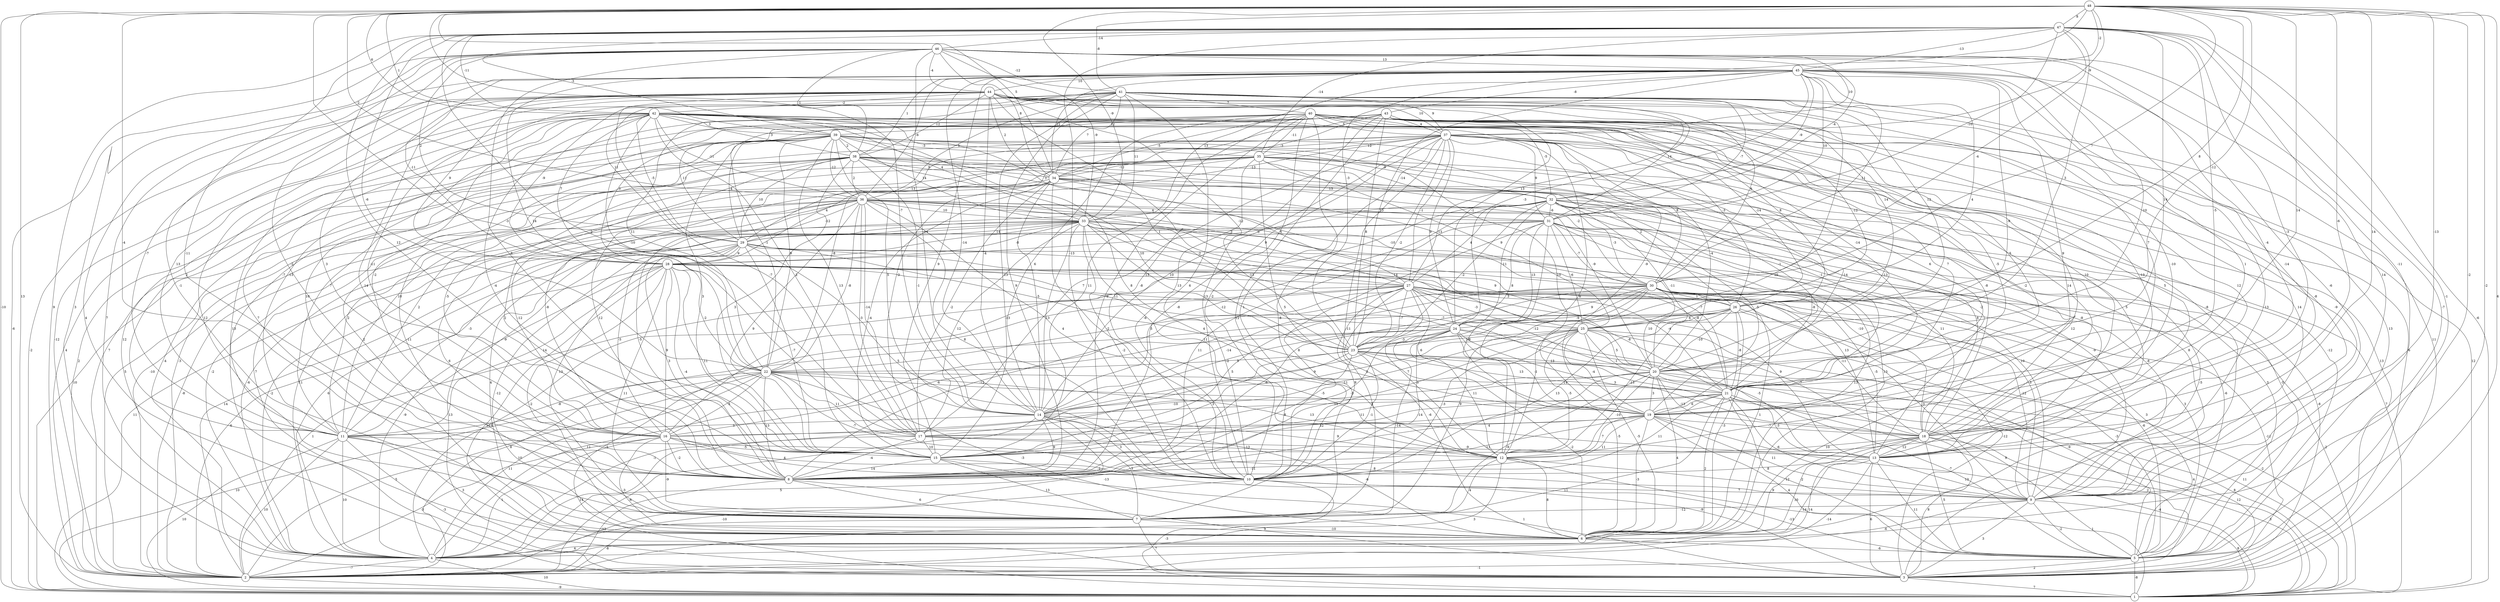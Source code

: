 graph { 
	 fontname="Helvetica,Arial,sans-serif" 
	 node [shape = circle]; 
	 48 -- 1 [label = "-10"];
	 48 -- 2 [label = "13"];
	 48 -- 3 [label = "6"];
	 48 -- 5 [label = "-2"];
	 48 -- 6 [label = "-2"];
	 48 -- 8 [label = "-4"];
	 48 -- 12 [label = "14"];
	 48 -- 13 [label = "-13"];
	 48 -- 14 [label = "-7"];
	 48 -- 17 [label = "-3"];
	 48 -- 18 [label = "-6"];
	 48 -- 19 [label = "14"];
	 48 -- 23 [label = "-3"];
	 48 -- 24 [label = "-12"];
	 48 -- 26 [label = "8"];
	 48 -- 30 [label = "7"];
	 48 -- 33 [label = "-9"];
	 48 -- 34 [label = "5"];
	 48 -- 36 [label = "-2"];
	 48 -- 37 [label = "-9"];
	 48 -- 39 [label = "1"];
	 48 -- 41 [label = "-8"];
	 48 -- 42 [label = "6"];
	 48 -- 45 [label = "-2"];
	 48 -- 47 [label = "8"];
	 47 -- 1 [label = "-6"];
	 47 -- 2 [label = "9"];
	 47 -- 5 [label = "-1"];
	 47 -- 8 [label = "-11"];
	 47 -- 9 [label = "-11"];
	 47 -- 10 [label = "-13"];
	 47 -- 15 [label = "12"];
	 47 -- 17 [label = "2"];
	 47 -- 18 [label = "-3"];
	 47 -- 20 [label = "14"];
	 47 -- 21 [label = "-5"];
	 47 -- 22 [label = "-6"];
	 47 -- 25 [label = "3"];
	 47 -- 30 [label = "-4"];
	 47 -- 31 [label = "-10"];
	 47 -- 35 [label = "-14"];
	 47 -- 39 [label = "-3"];
	 47 -- 42 [label = "-11"];
	 47 -- 45 [label = "-13"];
	 47 -- 46 [label = "-14"];
	 46 -- 1 [label = "-6"];
	 46 -- 3 [label = "4"];
	 46 -- 4 [label = "3"];
	 46 -- 5 [label = "-7"];
	 46 -- 7 [label = "-1"];
	 46 -- 8 [label = "-2"];
	 46 -- 9 [label = "14"];
	 46 -- 14 [label = "-14"];
	 46 -- 15 [label = "8"];
	 46 -- 18 [label = "-4"];
	 46 -- 20 [label = "-10"];
	 46 -- 29 [label = "2"];
	 46 -- 32 [label = "-4"];
	 46 -- 33 [label = "-9"];
	 46 -- 34 [label = "8"];
	 46 -- 37 [label = "10"];
	 46 -- 38 [label = "-1"];
	 46 -- 41 [label = "-12"];
	 46 -- 44 [label = "-4"];
	 46 -- 45 [label = "13"];
	 45 -- 4 [label = "7"];
	 45 -- 6 [label = "13"];
	 45 -- 9 [label = "-6"];
	 45 -- 11 [label = "-7"];
	 45 -- 12 [label = "1"];
	 45 -- 13 [label = "-14"];
	 45 -- 14 [label = "-14"];
	 45 -- 15 [label = "9"];
	 45 -- 19 [label = "7"];
	 45 -- 20 [label = "-9"];
	 45 -- 22 [label = "14"];
	 45 -- 23 [label = "13"];
	 45 -- 24 [label = "-3"];
	 45 -- 25 [label = "4"];
	 45 -- 28 [label = "-11"];
	 45 -- 30 [label = "-11"];
	 45 -- 31 [label = "10"];
	 45 -- 32 [label = "-9"];
	 45 -- 33 [label = "13"];
	 45 -- 34 [label = "12"];
	 45 -- 36 [label = "-6"];
	 45 -- 38 [label = "1"];
	 45 -- 43 [label = "-8"];
	 45 -- 44 [label = "10"];
	 44 -- 1 [label = "-2"];
	 44 -- 2 [label = "-12"];
	 44 -- 6 [label = "12"];
	 44 -- 8 [label = "14"];
	 44 -- 9 [label = "-8"];
	 44 -- 10 [label = "-8"];
	 44 -- 14 [label = "-4"];
	 44 -- 15 [label = "-7"];
	 44 -- 16 [label = "3"];
	 44 -- 18 [label = "-10"];
	 44 -- 23 [label = "-12"];
	 44 -- 24 [label = "-1"];
	 44 -- 25 [label = "-12"];
	 44 -- 26 [label = "14"];
	 44 -- 28 [label = "9"];
	 44 -- 30 [label = "6"];
	 44 -- 31 [label = "14"];
	 44 -- 34 [label = "2"];
	 44 -- 37 [label = "10"];
	 44 -- 38 [label = "12"];
	 44 -- 42 [label = "-2"];
	 43 -- 2 [label = "7"];
	 43 -- 4 [label = "12"];
	 43 -- 6 [label = "12"];
	 43 -- 7 [label = "12"];
	 43 -- 9 [label = "14"];
	 43 -- 10 [label = "13"];
	 43 -- 11 [label = "-7"];
	 43 -- 13 [label = "12"];
	 43 -- 17 [label = "-2"];
	 43 -- 18 [label = "-13"];
	 43 -- 19 [label = "7"];
	 43 -- 21 [label = "5"];
	 43 -- 23 [label = "8"];
	 43 -- 26 [label = "8"];
	 43 -- 28 [label = "5"];
	 43 -- 29 [label = "11"];
	 43 -- 34 [label = "-3"];
	 43 -- 37 [label = "4"];
	 42 -- 2 [label = "4"];
	 42 -- 6 [label = "13"];
	 42 -- 7 [label = "7"];
	 42 -- 8 [label = "10"];
	 42 -- 9 [label = "-8"];
	 42 -- 11 [label = "2"];
	 42 -- 12 [label = "8"];
	 42 -- 13 [label = "14"];
	 42 -- 15 [label = "-4"];
	 42 -- 16 [label = "-2"];
	 42 -- 17 [label = "2"];
	 42 -- 18 [label = "10"];
	 42 -- 19 [label = "-9"];
	 42 -- 22 [label = "-10"];
	 42 -- 23 [label = "1"];
	 42 -- 26 [label = "-3"];
	 42 -- 28 [label = "7"];
	 42 -- 29 [label = "-5"];
	 42 -- 33 [label = "4"];
	 42 -- 36 [label = "-11"];
	 42 -- 38 [label = "3"];
	 42 -- 39 [label = "3"];
	 41 -- 3 [label = "11"];
	 41 -- 5 [label = "13"];
	 41 -- 8 [label = "9"];
	 41 -- 10 [label = "6"];
	 41 -- 11 [label = "13"];
	 41 -- 12 [label = "10"];
	 41 -- 15 [label = "-13"];
	 41 -- 16 [label = "-11"];
	 41 -- 19 [label = "9"];
	 41 -- 22 [label = "11"];
	 41 -- 26 [label = "12"];
	 41 -- 27 [label = "13"];
	 41 -- 28 [label = "-9"];
	 41 -- 29 [label = "11"];
	 41 -- 31 [label = "-7"];
	 41 -- 33 [label = "11"];
	 41 -- 34 [label = "7"];
	 41 -- 36 [label = "5"];
	 41 -- 37 [label = "9"];
	 41 -- 40 [label = "7"];
	 40 -- 1 [label = "12"];
	 40 -- 3 [label = "6"];
	 40 -- 7 [label = "-8"];
	 40 -- 8 [label = "-9"];
	 40 -- 9 [label = "-9"];
	 40 -- 10 [label = "-2"];
	 40 -- 11 [label = "-13"];
	 40 -- 13 [label = "5"];
	 40 -- 14 [label = "6"];
	 40 -- 15 [label = "11"];
	 40 -- 19 [label = "-5"];
	 40 -- 20 [label = "-14"];
	 40 -- 22 [label = "-1"];
	 40 -- 26 [label = "-14"];
	 40 -- 32 [label = "-5"];
	 40 -- 34 [label = "-5"];
	 40 -- 35 [label = "-11"];
	 40 -- 37 [label = "5"];
	 40 -- 39 [label = "12"];
	 39 -- 2 [label = "2"];
	 39 -- 3 [label = "-4"];
	 39 -- 6 [label = "2"];
	 39 -- 11 [label = "7"];
	 39 -- 14 [label = "5"];
	 39 -- 15 [label = "3"];
	 39 -- 17 [label = "13"];
	 39 -- 18 [label = "-8"];
	 39 -- 19 [label = "10"];
	 39 -- 20 [label = "-4"];
	 39 -- 22 [label = "9"];
	 39 -- 29 [label = "-4"];
	 39 -- 31 [label = "3"];
	 39 -- 32 [label = "-9"];
	 39 -- 33 [label = "14"];
	 39 -- 35 [label = "-3"];
	 39 -- 36 [label = "-12"];
	 39 -- 38 [label = "2"];
	 38 -- 1 [label = "10"];
	 38 -- 2 [label = "5"];
	 38 -- 3 [label = "7"];
	 38 -- 7 [label = "-11"];
	 38 -- 8 [label = "2"];
	 38 -- 13 [label = "-2"];
	 38 -- 14 [label = "-1"];
	 38 -- 15 [label = "3"];
	 38 -- 20 [label = "-9"];
	 38 -- 21 [label = "-1"];
	 38 -- 23 [label = "10"];
	 38 -- 26 [label = "2"];
	 38 -- 29 [label = "10"];
	 38 -- 34 [label = "9"];
	 38 -- 36 [label = "2"];
	 37 -- 2 [label = "-3"];
	 37 -- 3 [label = "13"];
	 37 -- 5 [label = "-12"];
	 37 -- 7 [label = "-11"];
	 37 -- 8 [label = "-8"];
	 37 -- 10 [label = "1"];
	 37 -- 12 [label = "6"];
	 37 -- 14 [label = "10"];
	 37 -- 17 [label = "7"];
	 37 -- 18 [label = "-2"];
	 37 -- 19 [label = "-14"];
	 37 -- 21 [label = "6"];
	 37 -- 22 [label = "-8"];
	 37 -- 23 [label = "-2"];
	 37 -- 24 [label = "9"];
	 37 -- 27 [label = "-1"];
	 37 -- 29 [label = "-13"];
	 37 -- 30 [label = "8"];
	 37 -- 31 [label = "9"];
	 37 -- 35 [label = "-12"];
	 37 -- 36 [label = "-13"];
	 36 -- 2 [label = "-8"];
	 36 -- 4 [label = "-6"];
	 36 -- 5 [label = "3"];
	 36 -- 7 [label = "6"];
	 36 -- 8 [label = "-5"];
	 36 -- 9 [label = "-9"];
	 36 -- 10 [label = "8"];
	 36 -- 11 [label = "2"];
	 36 -- 12 [label = "4"];
	 36 -- 14 [label = "-14"];
	 36 -- 15 [label = "9"];
	 36 -- 16 [label = "-12"];
	 36 -- 17 [label = "-3"];
	 36 -- 20 [label = "9"];
	 36 -- 22 [label = "-8"];
	 36 -- 27 [label = "9"];
	 36 -- 29 [label = "-12"];
	 36 -- 30 [label = "-10"];
	 36 -- 31 [label = "4"];
	 36 -- 33 [label = "10"];
	 35 -- 2 [label = "-10"];
	 35 -- 8 [label = "12"];
	 35 -- 10 [label = "-6"];
	 35 -- 11 [label = "10"];
	 35 -- 12 [label = "5"];
	 35 -- 13 [label = "5"];
	 35 -- 16 [label = "-5"];
	 35 -- 20 [label = "-1"];
	 35 -- 21 [label = "-13"];
	 35 -- 25 [label = "9"];
	 35 -- 28 [label = "4"];
	 35 -- 30 [label = "-2"];
	 35 -- 32 [label = "-14"];
	 35 -- 34 [label = "-12"];
	 34 -- 3 [label = "-5"];
	 34 -- 4 [label = "-2"];
	 34 -- 10 [label = "-2"];
	 34 -- 11 [label = "2"];
	 34 -- 13 [label = "-8"];
	 34 -- 14 [label = "-5"];
	 34 -- 15 [label = "-4"];
	 34 -- 16 [label = "-8"];
	 34 -- 17 [label = "-2"];
	 34 -- 27 [label = "6"];
	 34 -- 30 [label = "13"];
	 34 -- 32 [label = "13"];
	 33 -- 1 [label = "11"];
	 33 -- 4 [label = "-2"];
	 33 -- 5 [label = "-6"];
	 33 -- 6 [label = "4"];
	 33 -- 7 [label = "13"];
	 33 -- 9 [label = "10"];
	 33 -- 10 [label = "-2"];
	 33 -- 11 [label = "-3"];
	 33 -- 12 [label = "11"];
	 33 -- 14 [label = "13"];
	 33 -- 17 [label = "12"];
	 33 -- 18 [label = "-10"];
	 33 -- 21 [label = "-7"];
	 33 -- 23 [label = "13"];
	 33 -- 24 [label = "-13"];
	 33 -- 25 [label = "14"];
	 33 -- 27 [label = "-2"];
	 33 -- 28 [label = "-8"];
	 33 -- 29 [label = "14"];
	 32 -- 1 [label = "7"];
	 32 -- 4 [label = "11"];
	 32 -- 5 [label = "-5"];
	 32 -- 6 [label = "13"];
	 32 -- 9 [label = "8"];
	 32 -- 14 [label = "-12"];
	 32 -- 16 [label = "-13"];
	 32 -- 18 [label = "8"];
	 32 -- 19 [label = "-5"];
	 32 -- 20 [label = "-11"];
	 32 -- 23 [label = "-2"];
	 32 -- 24 [label = "-11"];
	 32 -- 27 [label = "4"];
	 32 -- 28 [label = "-6"];
	 32 -- 30 [label = "-3"];
	 32 -- 31 [label = "-6"];
	 31 -- 2 [label = "14"];
	 31 -- 3 [label = "-8"];
	 31 -- 4 [label = "6"];
	 31 -- 6 [label = "13"];
	 31 -- 8 [label = "11"];
	 31 -- 9 [label = "-8"];
	 31 -- 10 [label = "8"];
	 31 -- 12 [label = "3"];
	 31 -- 18 [label = "11"];
	 31 -- 21 [label = "-8"];
	 31 -- 23 [label = "8"];
	 31 -- 24 [label = "13"];
	 31 -- 25 [label = "-6"];
	 31 -- 29 [label = "3"];
	 31 -- 30 [label = "-7"];
	 30 -- 1 [label = "-2"];
	 30 -- 3 [label = "-11"];
	 30 -- 6 [label = "1"];
	 30 -- 7 [label = "9"];
	 30 -- 8 [label = "-6"];
	 30 -- 10 [label = "3"];
	 30 -- 13 [label = "-5"];
	 30 -- 14 [label = "-14"];
	 30 -- 15 [label = "5"];
	 30 -- 18 [label = "-11"];
	 30 -- 20 [label = "10"];
	 30 -- 23 [label = "-9"];
	 30 -- 24 [label = "9"];
	 30 -- 26 [label = "1"];
	 29 -- 3 [label = "13"];
	 29 -- 5 [label = "3"];
	 29 -- 6 [label = "-12"];
	 29 -- 8 [label = "3"];
	 29 -- 10 [label = "5"];
	 29 -- 11 [label = "-9"];
	 29 -- 13 [label = "13"];
	 29 -- 15 [label = "-7"];
	 29 -- 16 [label = "-5"];
	 29 -- 19 [label = "4"];
	 29 -- 21 [label = "-8"];
	 29 -- 28 [label = "9"];
	 28 -- 2 [label = "-6"];
	 28 -- 3 [label = "10"];
	 28 -- 4 [label = "-9"];
	 28 -- 5 [label = "3"];
	 28 -- 6 [label = "-2"];
	 28 -- 7 [label = "11"];
	 28 -- 8 [label = "-4"];
	 28 -- 9 [label = "3"];
	 28 -- 11 [label = "14"];
	 28 -- 15 [label = "11"];
	 28 -- 16 [label = "9"];
	 28 -- 20 [label = "-7"];
	 28 -- 21 [label = "-4"];
	 28 -- 22 [label = "-2"];
	 28 -- 24 [label = "11"];
	 28 -- 27 [label = "-13"];
	 27 -- 1 [label = "-5"];
	 27 -- 2 [label = "1"];
	 27 -- 3 [label = "-12"];
	 27 -- 4 [label = "6"];
	 27 -- 5 [label = "-6"];
	 27 -- 6 [label = "-6"];
	 27 -- 8 [label = "-12"];
	 27 -- 9 [label = "-12"];
	 27 -- 10 [label = "9"];
	 27 -- 12 [label = "7"];
	 27 -- 13 [label = "9"];
	 27 -- 19 [label = "6"];
	 27 -- 20 [label = "-12"];
	 27 -- 21 [label = "-8"];
	 27 -- 22 [label = "5"];
	 27 -- 23 [label = "-7"];
	 27 -- 25 [label = "-3"];
	 27 -- 26 [label = "3"];
	 26 -- 2 [label = "8"];
	 26 -- 5 [label = "-3"];
	 26 -- 6 [label = "-3"];
	 26 -- 9 [label = "-3"];
	 26 -- 10 [label = "13"];
	 26 -- 12 [label = "-13"];
	 26 -- 14 [label = "-2"];
	 26 -- 20 [label = "-10"];
	 26 -- 21 [label = "-8"];
	 26 -- 25 [label = "6"];
	 25 -- 5 [label = "-9"];
	 25 -- 6 [label = "-5"];
	 25 -- 8 [label = "11"];
	 25 -- 10 [label = "-3"];
	 25 -- 12 [label = "-5"];
	 25 -- 14 [label = "2"];
	 25 -- 17 [label = "-11"];
	 25 -- 18 [label = "-7"];
	 25 -- 19 [label = "-4"];
	 25 -- 20 [label = "5"];
	 25 -- 21 [label = "-1"];
	 25 -- 23 [label = "14"];
	 24 -- 1 [label = "-2"];
	 24 -- 4 [label = "11"];
	 24 -- 6 [label = "-5"];
	 24 -- 7 [label = "-14"];
	 24 -- 12 [label = "11"];
	 24 -- 13 [label = "-5"];
	 24 -- 14 [label = "9"];
	 24 -- 15 [label = "-3"];
	 24 -- 16 [label = "-6"];
	 24 -- 18 [label = "3"];
	 24 -- 19 [label = "-1"];
	 24 -- 23 [label = "-3"];
	 23 -- 1 [label = "11"];
	 23 -- 4 [label = "-1"];
	 23 -- 5 [label = "9"];
	 23 -- 6 [label = "-2"];
	 23 -- 8 [label = "8"];
	 23 -- 10 [label = "-1"];
	 23 -- 15 [label = "3"];
	 23 -- 20 [label = "13"];
	 23 -- 21 [label = "13"];
	 23 -- 22 [label = "5"];
	 22 -- 1 [label = "10"];
	 22 -- 2 [label = "5"];
	 22 -- 4 [label = "11"];
	 22 -- 6 [label = "-3"];
	 22 -- 8 [label = "13"];
	 22 -- 10 [label = "-7"];
	 22 -- 11 [label = "-8"];
	 22 -- 13 [label = "13"];
	 22 -- 16 [label = "5"];
	 22 -- 17 [label = "11"];
	 22 -- 19 [label = "-5"];
	 22 -- 21 [label = "-14"];
	 21 -- 1 [label = "12"];
	 21 -- 2 [label = "11"];
	 21 -- 3 [label = "2"];
	 21 -- 5 [label = "-2"];
	 21 -- 6 [label = "2"];
	 21 -- 9 [label = "-6"];
	 21 -- 10 [label = "11"];
	 21 -- 13 [label = "-3"];
	 21 -- 14 [label = "3"];
	 21 -- 15 [label = "-2"];
	 21 -- 17 [label = "-14"];
	 21 -- 19 [label = "6"];
	 20 -- 1 [label = "8"];
	 20 -- 2 [label = "-13"];
	 20 -- 3 [label = "4"];
	 20 -- 5 [label = "-7"];
	 20 -- 6 [label = "4"];
	 20 -- 7 [label = "-9"];
	 20 -- 12 [label = "-10"];
	 20 -- 15 [label = "-11"];
	 20 -- 16 [label = "-10"];
	 20 -- 18 [label = "-13"];
	 20 -- 19 [label = "3"];
	 19 -- 1 [label = "-4"];
	 19 -- 5 [label = "4"];
	 19 -- 6 [label = "-3"];
	 19 -- 8 [label = "-11"];
	 19 -- 9 [label = "11"];
	 19 -- 10 [label = "11"];
	 19 -- 12 [label = "7"];
	 19 -- 16 [label = "1"];
	 19 -- 17 [label = "4"];
	 19 -- 18 [label = "-7"];
	 18 -- 1 [label = "3"];
	 18 -- 2 [label = "14"];
	 18 -- 3 [label = "8"];
	 18 -- 4 [label = "10"];
	 18 -- 5 [label = "5"];
	 18 -- 6 [label = "9"];
	 18 -- 13 [label = "12"];
	 18 -- 15 [label = "10"];
	 17 -- 4 [label = "14"];
	 17 -- 8 [label = "-4"];
	 17 -- 12 [label = "13"];
	 17 -- 13 [label = "-9"];
	 17 -- 15 [label = "10"];
	 16 -- 2 [label = "-3"];
	 16 -- 3 [label = "-9"];
	 16 -- 4 [label = "1"];
	 16 -- 6 [label = "-3"];
	 16 -- 7 [label = "-9"];
	 16 -- 8 [label = "-2"];
	 16 -- 10 [label = "4"];
	 16 -- 15 [label = "-5"];
	 15 -- 3 [label = "1"];
	 15 -- 7 [label = "13"];
	 15 -- 8 [label = "14"];
	 15 -- 10 [label = "-1"];
	 14 -- 2 [label = "-6"];
	 14 -- 4 [label = "5"];
	 14 -- 6 [label = "-6"];
	 14 -- 7 [label = "3"];
	 14 -- 8 [label = "9"];
	 14 -- 10 [label = "3"];
	 14 -- 11 [label = "5"];
	 14 -- 12 [label = "9"];
	 13 -- 2 [label = "-14"];
	 13 -- 3 [label = "6"];
	 13 -- 4 [label = "-14"];
	 13 -- 5 [label = "11"];
	 13 -- 8 [label = "8"];
	 13 -- 9 [label = "13"];
	 12 -- 1 [label = "1"];
	 12 -- 2 [label = "3"];
	 12 -- 6 [label = "8"];
	 12 -- 7 [label = "4"];
	 12 -- 8 [label = "-11"];
	 12 -- 9 [label = "12"];
	 11 -- 1 [label = "10"];
	 11 -- 2 [label = "10"];
	 11 -- 3 [label = "-3"];
	 11 -- 4 [label = "10"];
	 11 -- 6 [label = "3"];
	 11 -- 8 [label = "10"];
	 11 -- 9 [label = "8"];
	 10 -- 1 [label = "-3"];
	 10 -- 4 [label = "-10"];
	 10 -- 5 [label = "-13"];
	 10 -- 9 [label = "7"];
	 9 -- 1 [label = "8"];
	 9 -- 3 [label = "3"];
	 9 -- 4 [label = "-6"];
	 9 -- 5 [label = "-2"];
	 9 -- 7 [label = "-12"];
	 8 -- 2 [label = "-12"];
	 8 -- 3 [label = "9"];
	 8 -- 7 [label = "6"];
	 7 -- 2 [label = "-8"];
	 7 -- 3 [label = "7"];
	 7 -- 6 [label = "-10"];
	 6 -- 4 [label = "4"];
	 6 -- 5 [label = "-6"];
	 5 -- 1 [label = "-8"];
	 5 -- 2 [label = "-1"];
	 5 -- 3 [label = "2"];
	 4 -- 1 [label = "10"];
	 4 -- 2 [label = "-7"];
	 3 -- 1 [label = "7"];
	 2 -- 1 [label = "-9"];
	 1;
	 2;
	 3;
	 4;
	 5;
	 6;
	 7;
	 8;
	 9;
	 10;
	 11;
	 12;
	 13;
	 14;
	 15;
	 16;
	 17;
	 18;
	 19;
	 20;
	 21;
	 22;
	 23;
	 24;
	 25;
	 26;
	 27;
	 28;
	 29;
	 30;
	 31;
	 32;
	 33;
	 34;
	 35;
	 36;
	 37;
	 38;
	 39;
	 40;
	 41;
	 42;
	 43;
	 44;
	 45;
	 46;
	 47;
	 48;
}
